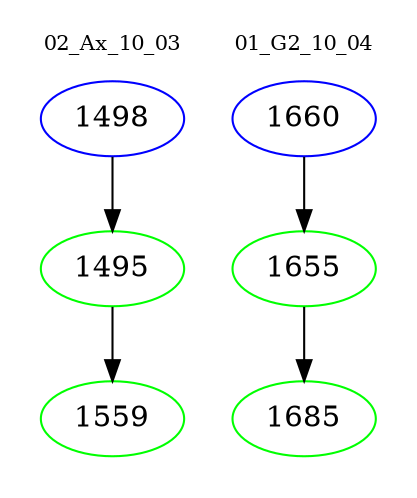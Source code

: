 digraph{
subgraph cluster_0 {
color = white
label = "02_Ax_10_03";
fontsize=10;
T0_1498 [label="1498", color="blue"]
T0_1498 -> T0_1495 [color="black"]
T0_1495 [label="1495", color="green"]
T0_1495 -> T0_1559 [color="black"]
T0_1559 [label="1559", color="green"]
}
subgraph cluster_1 {
color = white
label = "01_G2_10_04";
fontsize=10;
T1_1660 [label="1660", color="blue"]
T1_1660 -> T1_1655 [color="black"]
T1_1655 [label="1655", color="green"]
T1_1655 -> T1_1685 [color="black"]
T1_1685 [label="1685", color="green"]
}
}
